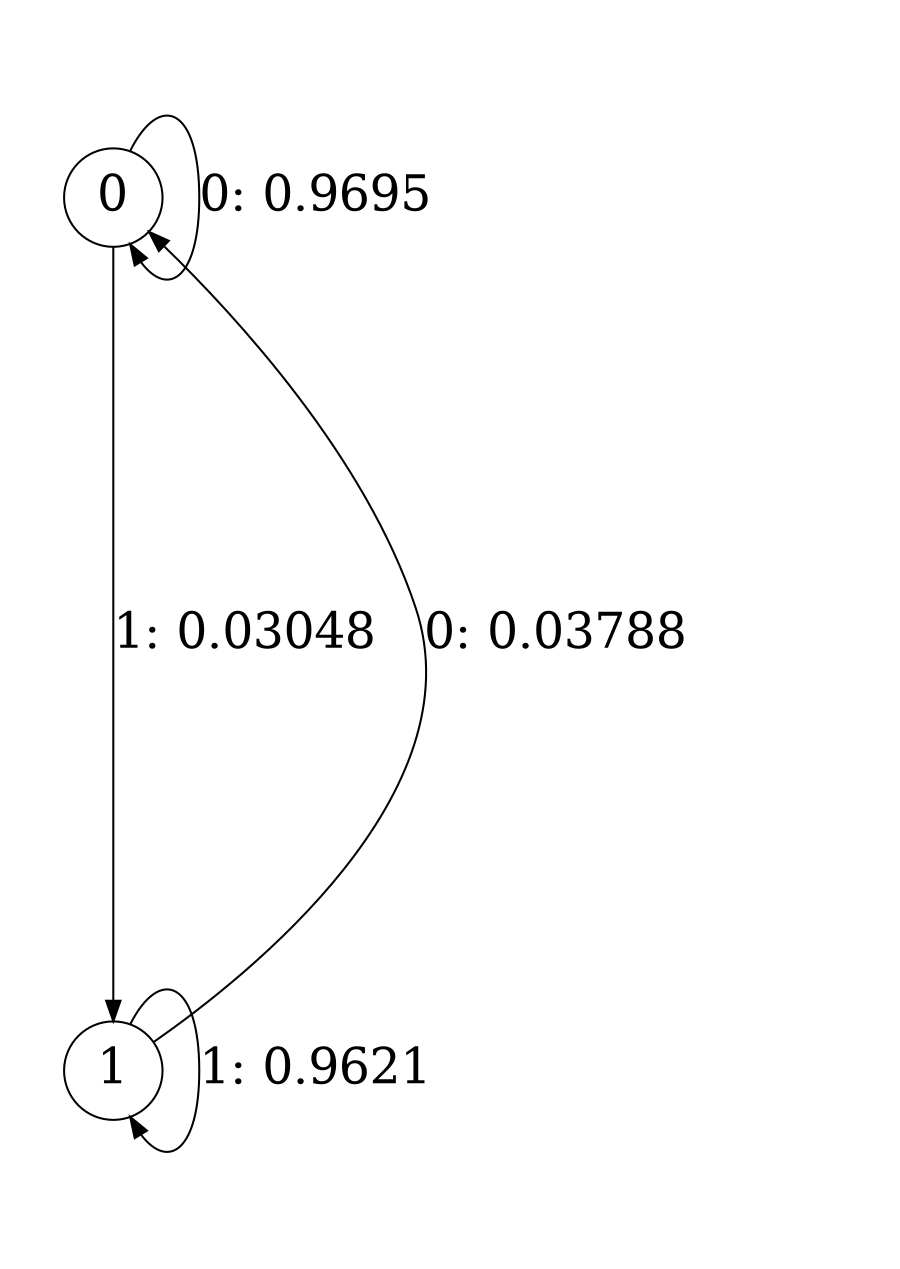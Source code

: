 digraph "ch1_face_grouped_ms_L11" {
size = "6,8.5";
ratio = "fill";
node [shape = circle];
node [fontsize = 24];
edge [fontsize = 24];
0 -> 0 [label = "0: 0.9695   "];
0 -> 1 [label = "1: 0.03048  "];
1 -> 0 [label = "0: 0.03788  "];
1 -> 1 [label = "1: 0.9621   "];
}